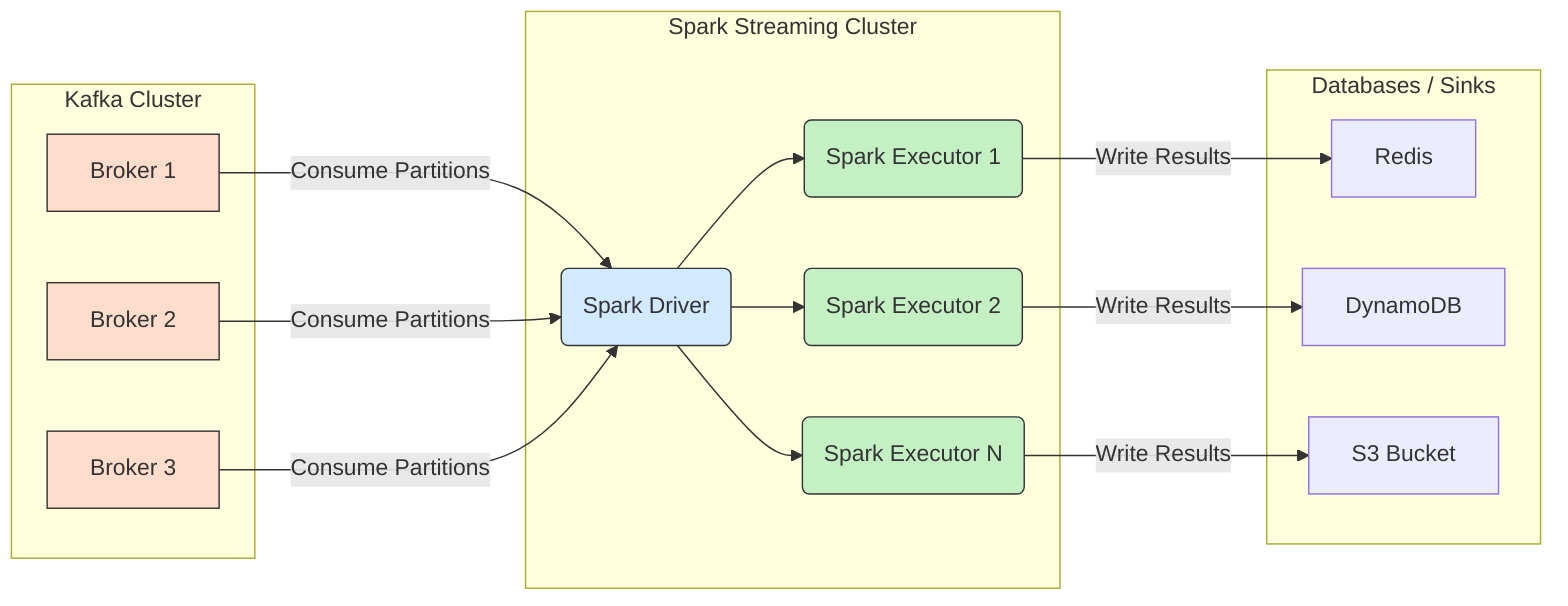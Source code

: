 flowchart LR
    subgraph KafkaCluster[Kafka Cluster]
        K1[Broker 1]:::broker
        K2[Broker 2]:::broker
        K3[Broker 3]:::broker
    end

    subgraph SparkCluster[Spark Streaming Cluster]
        Driver(Spark Driver):::driver
        E1(Spark Executor 1):::executor
        E2(Spark Executor 2):::executor
        E3(Spark Executor N):::executor

        Driver --> E1
        Driver --> E2
        Driver --> E3
    end

    subgraph Storage[Databases / Sinks]
        R[Redis]
        D[DynamoDB]
        S3[S3 Bucket]
    end

    K1 -->|Consume Partitions| Driver
    K2 -->|Consume Partitions| Driver
    K3 -->|Consume Partitions| Driver

    E1 -->|Write Results| R
    E2 -->|Write Results| D
    E3 -->|Write Results| S3

    classDef broker fill:#ffddcc,stroke:#333,stroke-width:1px;
    classDef driver fill:#d1eaff,stroke:#333,stroke-width:1px;
    classDef executor fill:#c4f0c4,stroke:#333,stroke-width:1px;